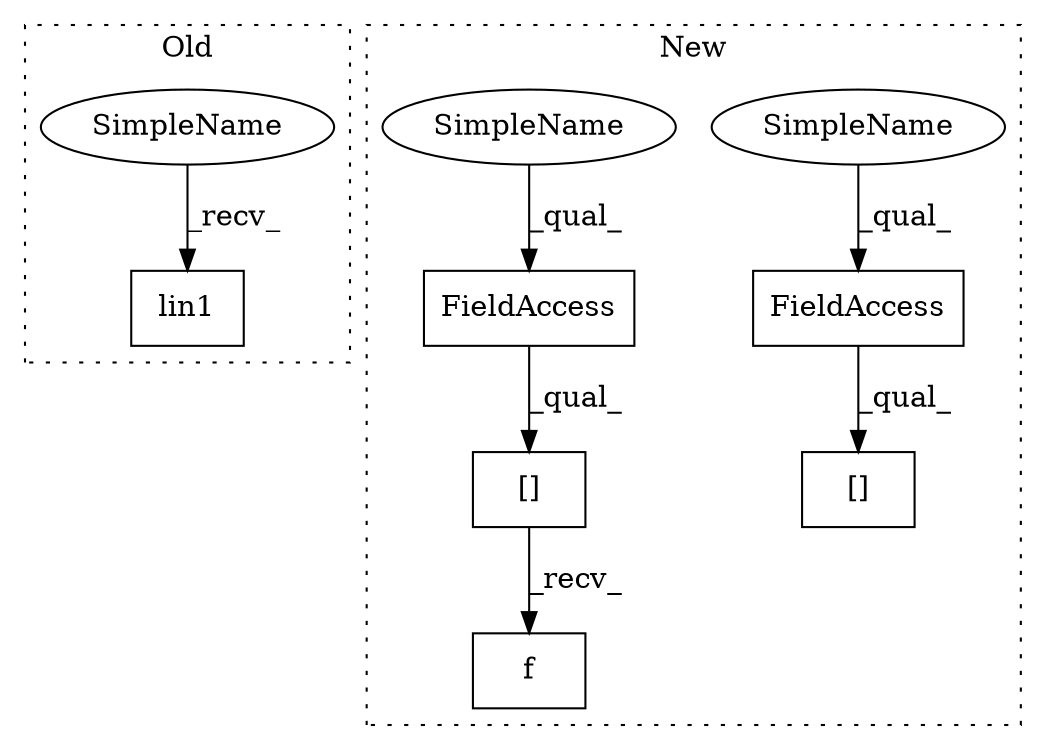 digraph G {
subgraph cluster0 {
1 [label="lin1" a="32" s="1456,1462" l="5,1" shape="box"];
7 [label="SimpleName" a="42" s="1451" l="4" shape="ellipse"];
label = "Old";
style="dotted";
}
subgraph cluster1 {
2 [label="[]" a="2" s="1690,1703" l="11,1" shape="box"];
3 [label="f" a="32" s="1705,1719" l="2,1" shape="box"];
4 [label="FieldAccess" a="22" s="1690" l="10" shape="box"];
5 [label="FieldAccess" a="22" s="1531" l="10" shape="box"];
6 [label="[]" a="2" s="1531,1560" l="11,1" shape="box"];
8 [label="SimpleName" a="42" s="1531" l="4" shape="ellipse"];
9 [label="SimpleName" a="42" s="1690" l="4" shape="ellipse"];
label = "New";
style="dotted";
}
2 -> 3 [label="_recv_"];
4 -> 2 [label="_qual_"];
5 -> 6 [label="_qual_"];
7 -> 1 [label="_recv_"];
8 -> 5 [label="_qual_"];
9 -> 4 [label="_qual_"];
}